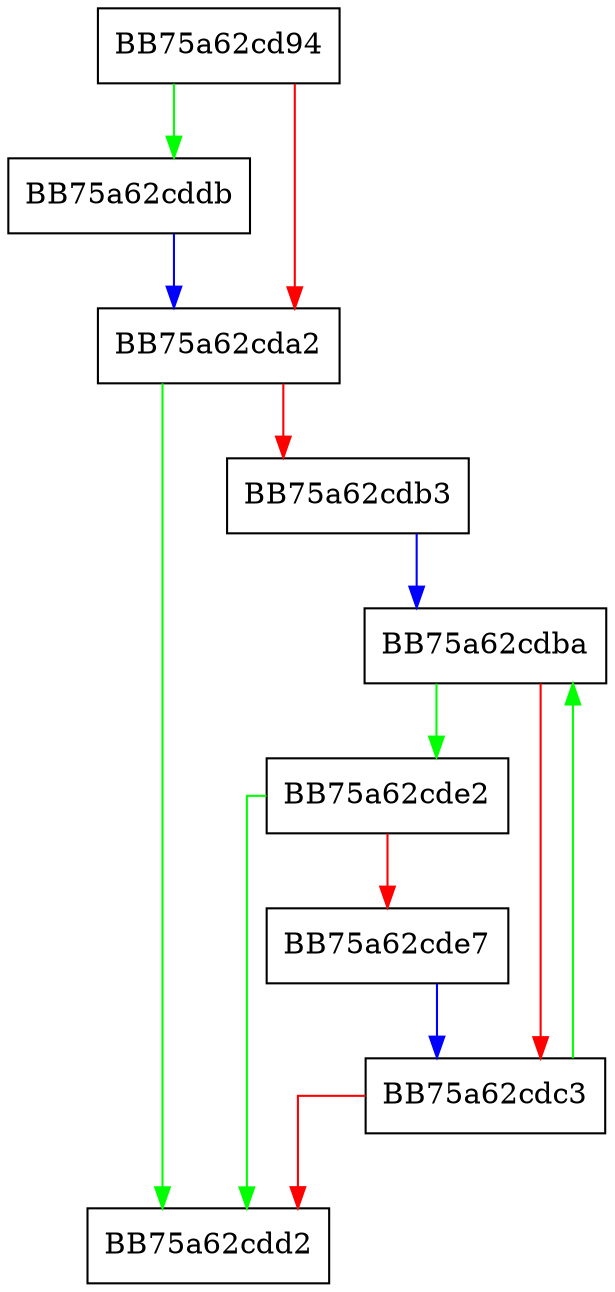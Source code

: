 digraph GetRawPatternLen {
  node [shape="box"];
  graph [splines=ortho];
  BB75a62cd94 -> BB75a62cddb [color="green"];
  BB75a62cd94 -> BB75a62cda2 [color="red"];
  BB75a62cda2 -> BB75a62cdd2 [color="green"];
  BB75a62cda2 -> BB75a62cdb3 [color="red"];
  BB75a62cdb3 -> BB75a62cdba [color="blue"];
  BB75a62cdba -> BB75a62cde2 [color="green"];
  BB75a62cdba -> BB75a62cdc3 [color="red"];
  BB75a62cdc3 -> BB75a62cdba [color="green"];
  BB75a62cdc3 -> BB75a62cdd2 [color="red"];
  BB75a62cddb -> BB75a62cda2 [color="blue"];
  BB75a62cde2 -> BB75a62cdd2 [color="green"];
  BB75a62cde2 -> BB75a62cde7 [color="red"];
  BB75a62cde7 -> BB75a62cdc3 [color="blue"];
}